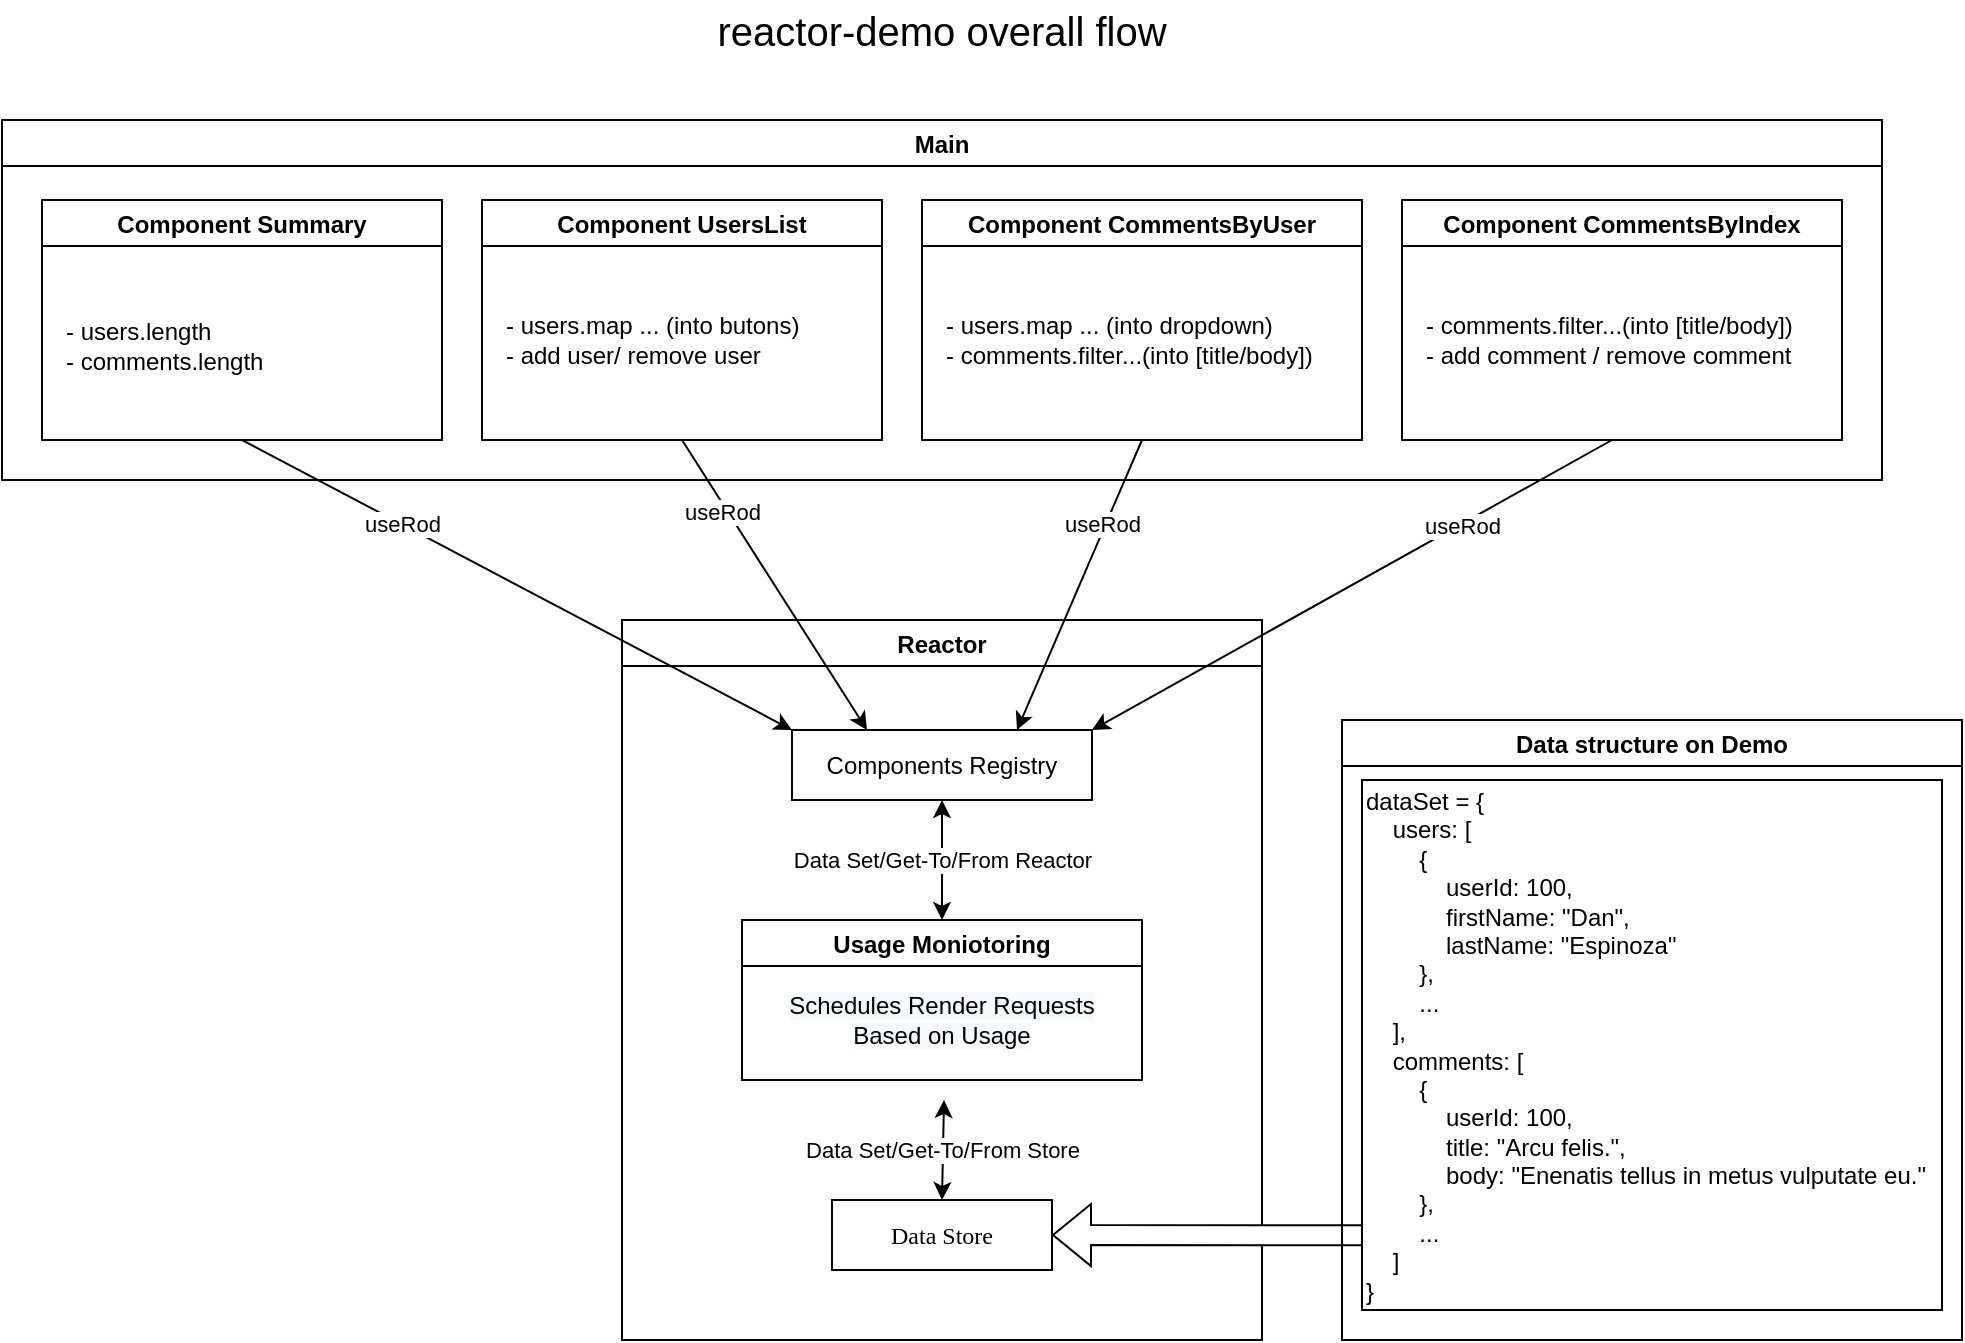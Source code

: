 <mxfile version="17.2.4" type="device"><diagram name="Page-1" id="52a04d89-c75d-2922-d76d-85b35f80e030"><mxGraphModel dx="1200" dy="783" grid="1" gridSize="10" guides="1" tooltips="1" connect="1" arrows="1" fold="1" page="1" pageScale="1" pageWidth="1100" pageHeight="850" background="none" math="0" shadow="0"><root><mxCell id="0"/><mxCell id="1" parent="0"/><mxCell id="kan6it739bI7jc5-lZyk-5" value="Reactor" style="swimlane;" parent="1" vertex="1"><mxGeometry x="390" y="330" width="320" height="360" as="geometry"/></mxCell><mxCell id="17472293e6e8944d-30" value="Data Store" style="whiteSpace=wrap;html=1;rounded=0;shadow=0;comic=0;labelBackgroundColor=none;strokeWidth=1;fontFamily=Verdana;fontSize=12;align=center;" parent="kan6it739bI7jc5-lZyk-5" vertex="1"><mxGeometry x="105" y="290" width="110" height="35" as="geometry"/></mxCell><mxCell id="gRSstJK34Li7Cc7ix0Me-17" value="Components Registry" style="rounded=0;whiteSpace=wrap;html=1;" vertex="1" parent="kan6it739bI7jc5-lZyk-5"><mxGeometry x="85" y="55" width="150" height="35" as="geometry"/></mxCell><mxCell id="gRSstJK34Li7Cc7ix0Me-32" value="Data Set/Get-To/From Reactor" style="endArrow=classic;startArrow=classic;html=1;rounded=0;entryX=0.5;entryY=1;entryDx=0;entryDy=0;exitX=0.5;exitY=0;exitDx=0;exitDy=0;" edge="1" parent="kan6it739bI7jc5-lZyk-5" source="gRSstJK34Li7Cc7ix0Me-42" target="gRSstJK34Li7Cc7ix0Me-17"><mxGeometry width="50" height="50" relative="1" as="geometry"><mxPoint x="160.571" y="150" as="sourcePoint"/><mxPoint x="-10" y="110" as="targetPoint"/></mxGeometry></mxCell><mxCell id="gRSstJK34Li7Cc7ix0Me-33" value="Data Set/Get-To/From Store" style="endArrow=classic;startArrow=classic;html=1;rounded=0;entryX=0.5;entryY=1;entryDx=0;entryDy=0;exitX=0.5;exitY=0;exitDx=0;exitDy=0;" edge="1" parent="kan6it739bI7jc5-lZyk-5" source="17472293e6e8944d-30"><mxGeometry width="50" height="50" relative="1" as="geometry"><mxPoint x="-250" y="230" as="sourcePoint"/><mxPoint x="161" y="240" as="targetPoint"/></mxGeometry></mxCell><mxCell id="gRSstJK34Li7Cc7ix0Me-42" value="Usage Moniotoring" style="swimlane;" vertex="1" parent="kan6it739bI7jc5-lZyk-5"><mxGeometry x="60" y="150" width="200" height="80" as="geometry"/></mxCell><mxCell id="gRSstJK34Li7Cc7ix0Me-43" value="&lt;span style=&quot;color: rgb(0 , 0 , 0) ; font-family: &amp;#34;helvetica&amp;#34; ; font-size: 12px ; font-style: normal ; font-weight: 400 ; letter-spacing: normal ; text-align: center ; text-indent: 0px ; text-transform: none ; word-spacing: 0px ; background-color: rgb(248 , 249 , 250) ; display: inline ; float: none&quot;&gt;Schedules Render Requests Based on Usage&lt;/span&gt;&lt;br&gt;" style="text;html=1;strokeColor=none;fillColor=none;align=center;verticalAlign=middle;whiteSpace=wrap;rounded=0;" vertex="1" parent="gRSstJK34Li7Cc7ix0Me-42"><mxGeometry x="10" y="30" width="180" height="40" as="geometry"/></mxCell><mxCell id="kan6it739bI7jc5-lZyk-11" value="Main" style="swimlane;" parent="1" vertex="1"><mxGeometry x="80" y="80" width="940" height="180" as="geometry"/></mxCell><mxCell id="kan6it739bI7jc5-lZyk-13" value="Component Summary" style="swimlane;" parent="kan6it739bI7jc5-lZyk-11" vertex="1"><mxGeometry x="20" y="40" width="200" height="120" as="geometry"/></mxCell><mxCell id="gRSstJK34Li7Cc7ix0Me-9" value="&lt;span&gt;- users.length&lt;/span&gt;&lt;br&gt;&lt;span&gt;-&amp;nbsp;&lt;/span&gt;comments.length" style="text;html=1;strokeColor=none;fillColor=none;align=left;verticalAlign=middle;whiteSpace=wrap;rounded=0;" vertex="1" parent="kan6it739bI7jc5-lZyk-13"><mxGeometry x="10" y="35" width="180" height="75" as="geometry"/></mxCell><mxCell id="gRSstJK34Li7Cc7ix0Me-7" value="Component UsersList" style="swimlane;" vertex="1" parent="kan6it739bI7jc5-lZyk-11"><mxGeometry x="240" y="40" width="200" height="120" as="geometry"/></mxCell><mxCell id="gRSstJK34Li7Cc7ix0Me-8" value="&lt;div&gt;&lt;/div&gt;&lt;span&gt;- users.map ... (into butons)&lt;/span&gt;&lt;br&gt;&lt;span&gt;- add user/ remove user&lt;/span&gt;" style="text;html=1;strokeColor=none;fillColor=none;align=left;verticalAlign=middle;whiteSpace=wrap;rounded=0;" vertex="1" parent="gRSstJK34Li7Cc7ix0Me-7"><mxGeometry x="10" y="30" width="180" height="80" as="geometry"/></mxCell><mxCell id="gRSstJK34Li7Cc7ix0Me-10" value="Component CommentsByUser" style="swimlane;" vertex="1" parent="kan6it739bI7jc5-lZyk-11"><mxGeometry x="460" y="40" width="220" height="120" as="geometry"/></mxCell><mxCell id="gRSstJK34Li7Cc7ix0Me-11" value="&lt;div&gt;&lt;/div&gt;&lt;span&gt;- users.map ... (into dropdown)&lt;br&gt;- comments.filter...(into [title/body])&lt;/span&gt;" style="text;html=1;strokeColor=none;fillColor=none;align=left;verticalAlign=middle;whiteSpace=wrap;rounded=0;" vertex="1" parent="gRSstJK34Li7Cc7ix0Me-10"><mxGeometry x="10" y="30" width="200" height="80" as="geometry"/></mxCell><mxCell id="gRSstJK34Li7Cc7ix0Me-12" value="Component CommentsByIndex" style="swimlane;" vertex="1" parent="kan6it739bI7jc5-lZyk-11"><mxGeometry x="700" y="40" width="220" height="120" as="geometry"/></mxCell><mxCell id="gRSstJK34Li7Cc7ix0Me-13" value="&lt;div&gt;&lt;/div&gt;&lt;span&gt;- comments.filter...(into [title/body])&lt;br&gt;- add comment / remove comment&lt;br&gt;&lt;/span&gt;" style="text;html=1;strokeColor=none;fillColor=none;align=left;verticalAlign=middle;whiteSpace=wrap;rounded=0;" vertex="1" parent="gRSstJK34Li7Cc7ix0Me-12"><mxGeometry x="10" y="30" width="200" height="80" as="geometry"/></mxCell><mxCell id="gRSstJK34Li7Cc7ix0Me-18" value="useRod" style="endArrow=classic;html=1;rounded=0;exitX=0.5;exitY=1;exitDx=0;exitDy=0;entryX=0;entryY=0;entryDx=0;entryDy=0;" edge="1" parent="1" source="kan6it739bI7jc5-lZyk-13" target="gRSstJK34Li7Cc7ix0Me-17"><mxGeometry x="-0.417" width="50" height="50" relative="1" as="geometry"><mxPoint x="190" y="380" as="sourcePoint"/><mxPoint x="440" y="440" as="targetPoint"/><mxPoint as="offset"/></mxGeometry></mxCell><mxCell id="gRSstJK34Li7Cc7ix0Me-19" value="useRod" style="endArrow=classic;html=1;rounded=0;exitX=0.5;exitY=1;exitDx=0;exitDy=0;entryX=0.25;entryY=0;entryDx=0;entryDy=0;" edge="1" parent="1" source="gRSstJK34Li7Cc7ix0Me-7" target="gRSstJK34Li7Cc7ix0Me-17"><mxGeometry x="-0.522" y="-2" width="50" height="50" relative="1" as="geometry"><mxPoint x="420" y="350" as="sourcePoint"/><mxPoint x="470" y="300" as="targetPoint"/><mxPoint as="offset"/></mxGeometry></mxCell><mxCell id="gRSstJK34Li7Cc7ix0Me-6" value="" style="shape=flexArrow;endArrow=classic;html=1;rounded=0;entryX=1;entryY=0.5;entryDx=0;entryDy=0;exitX=0.004;exitY=0.859;exitDx=0;exitDy=0;exitPerimeter=0;fillColor=#FFFFFF;" edge="1" parent="1" source="gRSstJK34Li7Cc7ix0Me-5" target="17472293e6e8944d-30"><mxGeometry width="50" height="50" relative="1" as="geometry"><mxPoint x="740" y="638" as="sourcePoint"/><mxPoint x="580" y="590" as="targetPoint"/></mxGeometry></mxCell><mxCell id="gRSstJK34Li7Cc7ix0Me-21" value="useRod" style="endArrow=classic;html=1;rounded=0;exitX=0.5;exitY=1;exitDx=0;exitDy=0;entryX=0.75;entryY=0;entryDx=0;entryDy=0;" edge="1" parent="1" source="gRSstJK34Li7Cc7ix0Me-10" target="gRSstJK34Li7Cc7ix0Me-17"><mxGeometry x="-0.41" y="-2" width="50" height="50" relative="1" as="geometry"><mxPoint x="660" y="380" as="sourcePoint"/><mxPoint x="510" y="440" as="targetPoint"/><mxPoint as="offset"/></mxGeometry></mxCell><mxCell id="gRSstJK34Li7Cc7ix0Me-22" value="useRod" style="endArrow=classic;html=1;rounded=0;exitX=0.475;exitY=1.125;exitDx=0;exitDy=0;exitPerimeter=0;entryX=1;entryY=0;entryDx=0;entryDy=0;" edge="1" parent="1" source="gRSstJK34Li7Cc7ix0Me-13" target="gRSstJK34Li7Cc7ix0Me-17"><mxGeometry x="-0.42" y="1" width="50" height="50" relative="1" as="geometry"><mxPoint x="890" y="380" as="sourcePoint"/><mxPoint x="940" y="330" as="targetPoint"/><mxPoint as="offset"/></mxGeometry></mxCell><mxCell id="gRSstJK34Li7Cc7ix0Me-45" value="Data structure on Demo" style="swimlane;" vertex="1" parent="1"><mxGeometry x="750" y="380" width="310" height="310" as="geometry"/></mxCell><mxCell id="gRSstJK34Li7Cc7ix0Me-5" value="dataSet = {&lt;br&gt;&amp;nbsp; &amp;nbsp; users: [&lt;br&gt;&amp;nbsp; &amp;nbsp; &amp;nbsp; &amp;nbsp; {&lt;br&gt;&amp;nbsp; &amp;nbsp; &amp;nbsp; &amp;nbsp; &amp;nbsp; &amp;nbsp; userId: 100,&lt;br&gt;&amp;nbsp; &amp;nbsp; &amp;nbsp; &amp;nbsp; &amp;nbsp; &amp;nbsp; firstName: &quot;Dan&quot;,&lt;br&gt;&amp;nbsp; &amp;nbsp; &amp;nbsp; &amp;nbsp; &amp;nbsp; &amp;nbsp; lastName: &quot;Espinoza&quot;&lt;br&gt;&amp;nbsp; &amp;nbsp; &amp;nbsp; &amp;nbsp; },&lt;br&gt;&amp;nbsp; &amp;nbsp; &amp;nbsp; &amp;nbsp; ...&lt;br&gt;&amp;nbsp; &amp;nbsp; ],&lt;br&gt;&amp;nbsp; &amp;nbsp; comments: [&lt;br&gt;&amp;nbsp; &amp;nbsp; &amp;nbsp; &amp;nbsp; {&lt;br&gt;&amp;nbsp; &amp;nbsp; &amp;nbsp; &amp;nbsp; &amp;nbsp; &amp;nbsp; userId: 100,&lt;br&gt;&amp;nbsp; &amp;nbsp; &amp;nbsp; &amp;nbsp; &amp;nbsp; &amp;nbsp; title: &quot;Arcu felis.&quot;,&lt;br&gt;&amp;nbsp; &amp;nbsp; &amp;nbsp; &amp;nbsp; &amp;nbsp; &amp;nbsp; body: &quot;Enenatis tellus in metus vulputate eu.&quot;&lt;br&gt;&amp;nbsp; &amp;nbsp; &amp;nbsp; &amp;nbsp; },&lt;br&gt;&amp;nbsp; &amp;nbsp; &amp;nbsp; &amp;nbsp; ...&lt;br&gt;&amp;nbsp; &amp;nbsp; ]&lt;br&gt;}" style="rounded=0;whiteSpace=wrap;html=1;align=left;" vertex="1" parent="gRSstJK34Li7Cc7ix0Me-45"><mxGeometry x="10" y="30" width="290" height="265" as="geometry"/></mxCell><mxCell id="gRSstJK34Li7Cc7ix0Me-46" value="&lt;font style=&quot;font-size: 20px&quot;&gt;reactor-demo overall flow&lt;/font&gt;" style="text;html=1;strokeColor=none;fillColor=none;align=center;verticalAlign=middle;whiteSpace=wrap;rounded=0;" vertex="1" parent="1"><mxGeometry x="325" y="20" width="450" height="30" as="geometry"/></mxCell></root></mxGraphModel></diagram></mxfile>